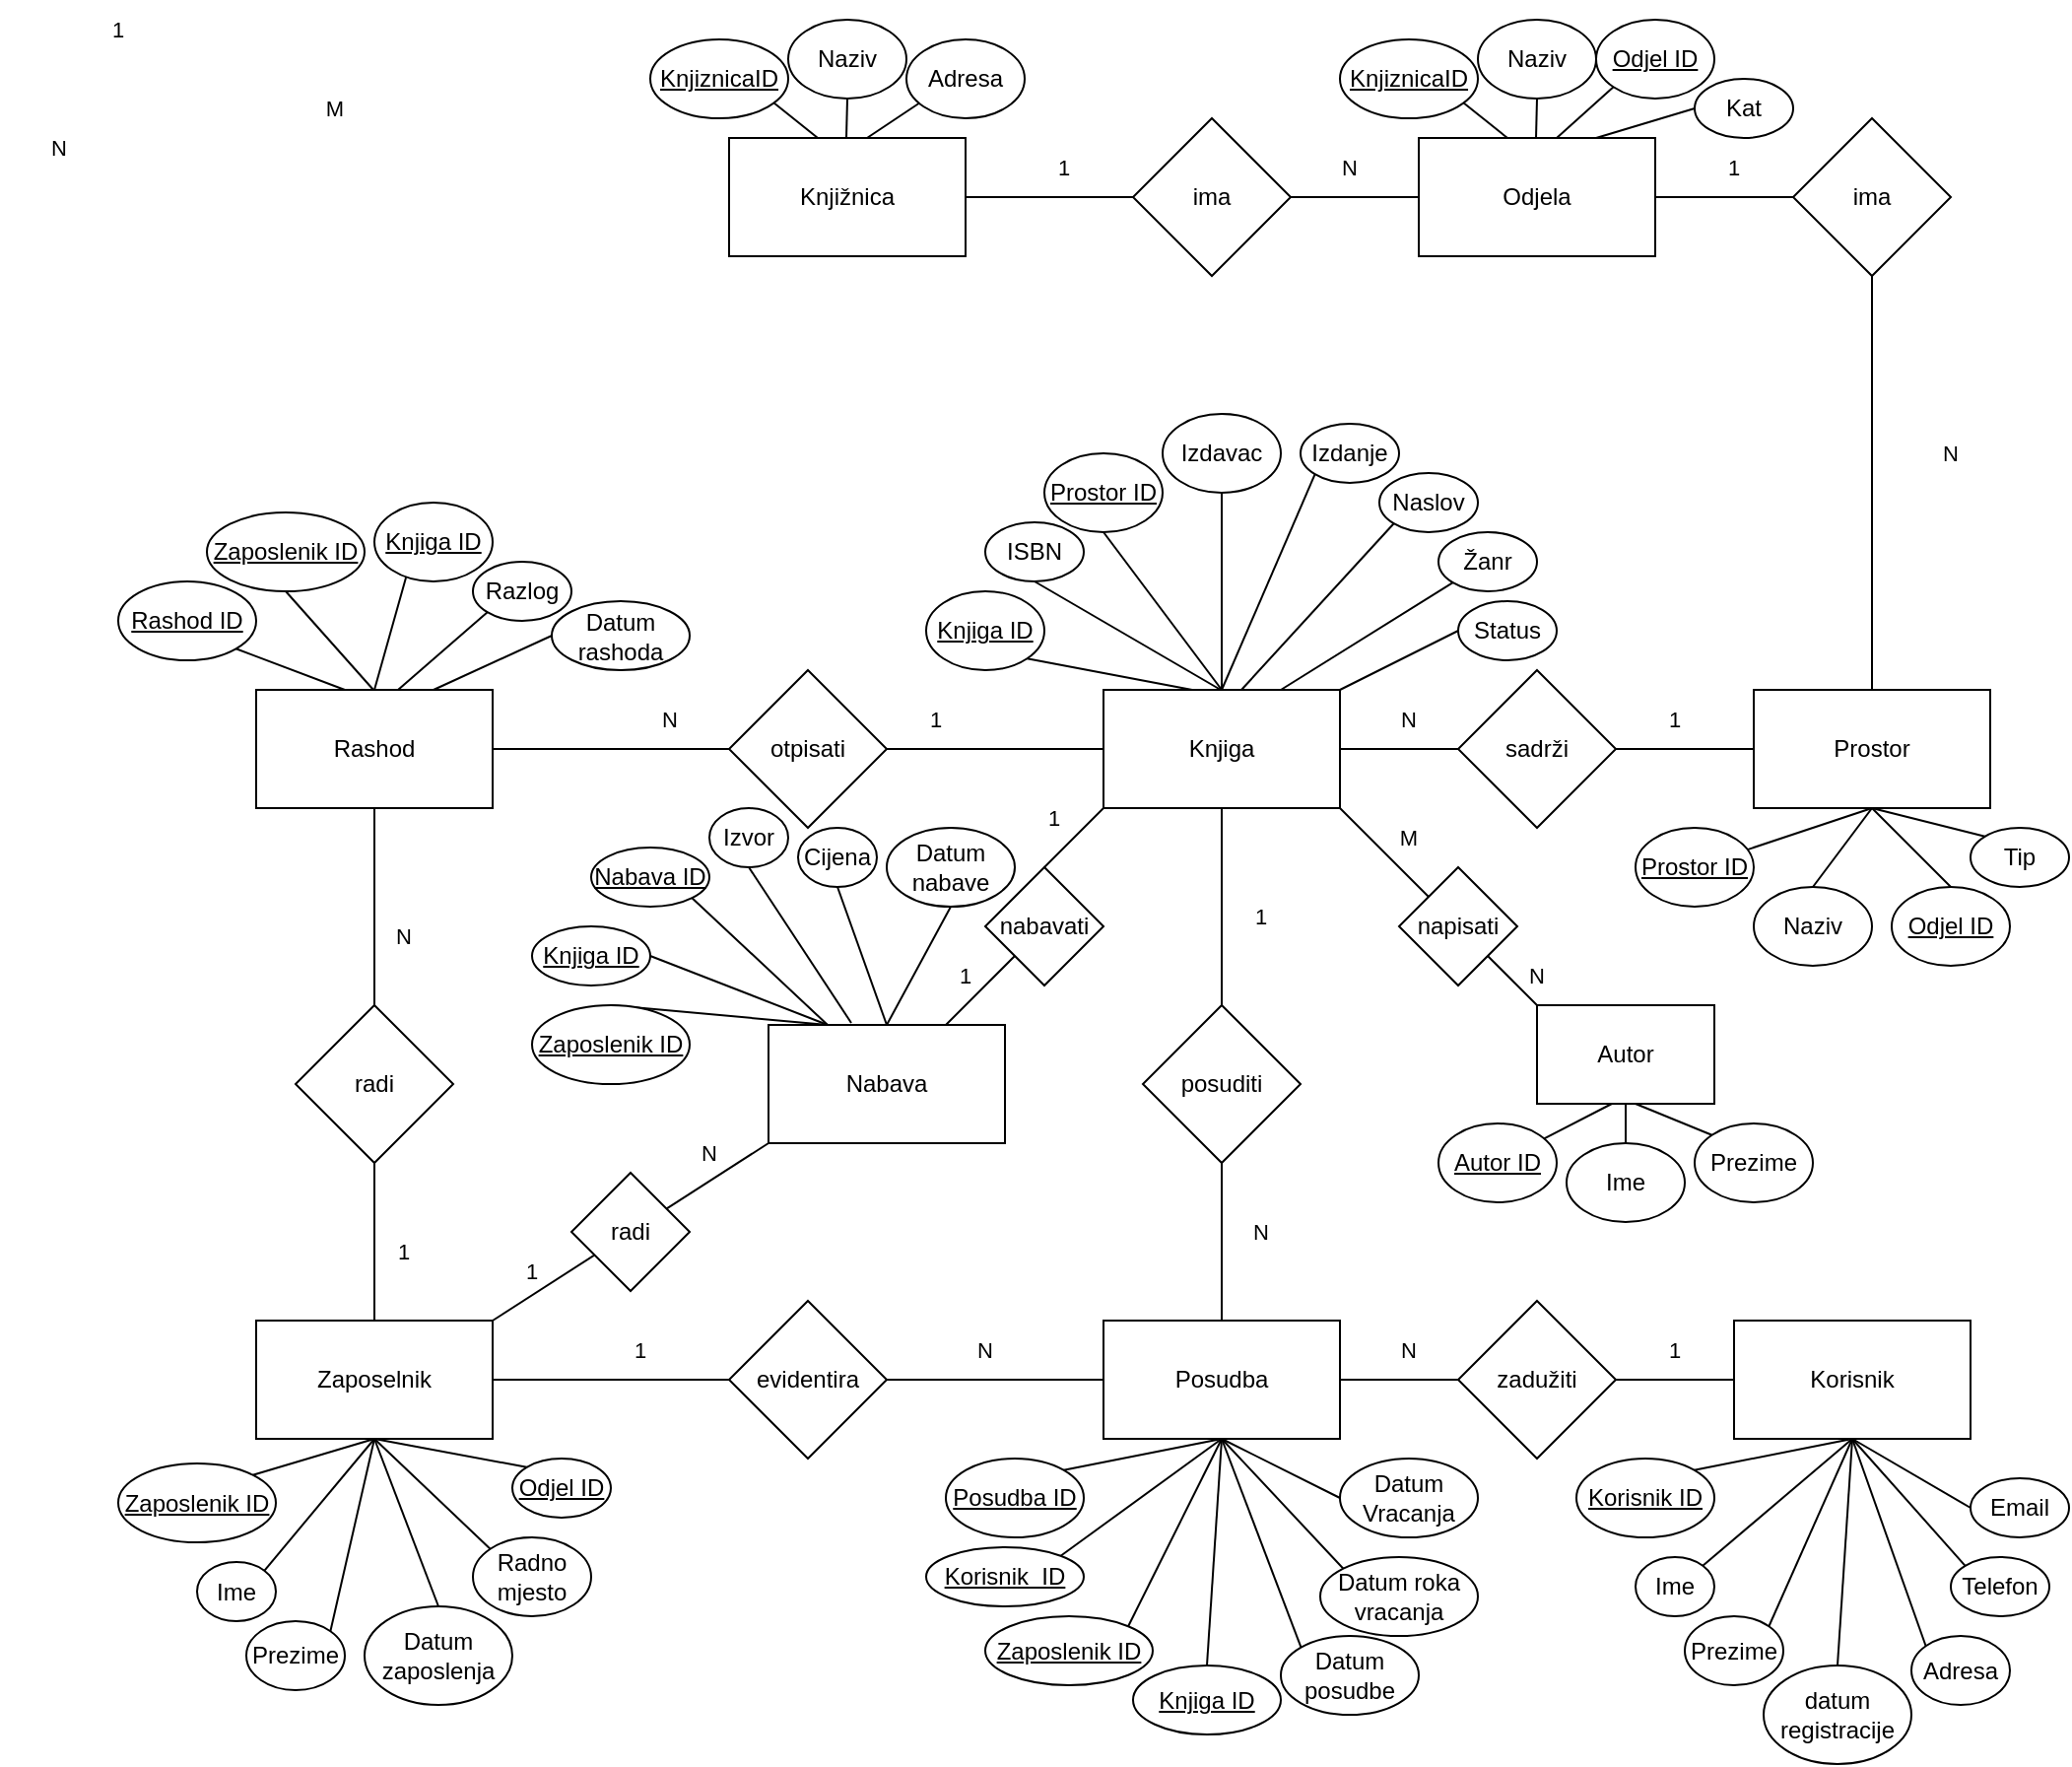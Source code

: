 <mxfile version="27.1.1">
  <diagram name="Page-1" id="M2LNEqtIfmqjcTcKB-mf">
    <mxGraphModel dx="2078" dy="881" grid="1" gridSize="10" guides="1" tooltips="1" connect="1" arrows="0" fold="1" page="0" pageScale="1" pageWidth="850" pageHeight="1100" background="none" math="0" shadow="0">
      <root>
        <mxCell id="0" />
        <mxCell id="1" parent="0" />
        <mxCell id="pajgnnAYTz7cmIwtwFmK-1" value="" style="rounded=0;whiteSpace=wrap;html=1;labelBackgroundColor=none;" parent="1" vertex="1">
          <mxGeometry x="70" y="100" width="120" height="60" as="geometry" />
        </mxCell>
        <mxCell id="pajgnnAYTz7cmIwtwFmK-2" value="Knjižnica" style="text;html=1;align=center;verticalAlign=middle;whiteSpace=wrap;rounded=0;labelBackgroundColor=none;" parent="1" vertex="1">
          <mxGeometry x="70" y="100" width="120" height="60" as="geometry" />
        </mxCell>
        <mxCell id="pajgnnAYTz7cmIwtwFmK-3" value="" style="rounded=0;whiteSpace=wrap;html=1;labelBackgroundColor=none;" parent="1" vertex="1">
          <mxGeometry x="420" y="100" width="120" height="60" as="geometry" />
        </mxCell>
        <mxCell id="pajgnnAYTz7cmIwtwFmK-4" value="" style="rhombus;whiteSpace=wrap;html=1;labelBackgroundColor=none;" parent="1" vertex="1">
          <mxGeometry x="275" y="90" width="80" height="80" as="geometry" />
        </mxCell>
        <mxCell id="pajgnnAYTz7cmIwtwFmK-5" value="" style="endArrow=none;html=1;rounded=0;exitX=1;exitY=0.5;exitDx=0;exitDy=0;entryX=0;entryY=0.5;entryDx=0;entryDy=0;labelBackgroundColor=none;fontColor=default;" parent="1" source="pajgnnAYTz7cmIwtwFmK-2" target="pajgnnAYTz7cmIwtwFmK-4" edge="1">
          <mxGeometry width="50" height="50" relative="1" as="geometry">
            <mxPoint x="420" y="410" as="sourcePoint" />
            <mxPoint x="470" y="360" as="targetPoint" />
          </mxGeometry>
        </mxCell>
        <mxCell id="pajgnnAYTz7cmIwtwFmK-6" value="" style="endArrow=none;html=1;rounded=0;entryX=0;entryY=0.5;entryDx=0;entryDy=0;exitX=1;exitY=0.5;exitDx=0;exitDy=0;labelBackgroundColor=none;fontColor=default;" parent="1" source="pajgnnAYTz7cmIwtwFmK-4" target="pajgnnAYTz7cmIwtwFmK-3" edge="1">
          <mxGeometry width="50" height="50" relative="1" as="geometry">
            <mxPoint x="420" y="410" as="sourcePoint" />
            <mxPoint x="470" y="360" as="targetPoint" />
          </mxGeometry>
        </mxCell>
        <mxCell id="pajgnnAYTz7cmIwtwFmK-7" value="ima" style="text;html=1;align=center;verticalAlign=middle;whiteSpace=wrap;rounded=0;labelBackgroundColor=none;" parent="1" vertex="1">
          <mxGeometry x="285" y="115" width="60" height="30" as="geometry" />
        </mxCell>
        <mxCell id="pajgnnAYTz7cmIwtwFmK-8" value="Odjela" style="text;html=1;align=center;verticalAlign=middle;whiteSpace=wrap;rounded=0;labelBackgroundColor=none;" parent="1" vertex="1">
          <mxGeometry x="420" y="100" width="120" height="60" as="geometry" />
        </mxCell>
        <mxCell id="pajgnnAYTz7cmIwtwFmK-9" value="" style="rhombus;whiteSpace=wrap;html=1;labelBackgroundColor=none;" parent="1" vertex="1">
          <mxGeometry x="610" y="90" width="80" height="80" as="geometry" />
        </mxCell>
        <mxCell id="pajgnnAYTz7cmIwtwFmK-10" value="ima" style="text;html=1;align=center;verticalAlign=middle;whiteSpace=wrap;rounded=0;labelBackgroundColor=none;" parent="1" vertex="1">
          <mxGeometry x="620" y="115" width="60" height="30" as="geometry" />
        </mxCell>
        <mxCell id="pajgnnAYTz7cmIwtwFmK-11" value="" style="endArrow=none;html=1;rounded=0;entryX=0;entryY=0.5;entryDx=0;entryDy=0;exitX=1;exitY=0.5;exitDx=0;exitDy=0;labelBackgroundColor=none;fontColor=default;" parent="1" source="pajgnnAYTz7cmIwtwFmK-8" target="pajgnnAYTz7cmIwtwFmK-9" edge="1">
          <mxGeometry width="50" height="50" relative="1" as="geometry">
            <mxPoint x="420" y="410" as="sourcePoint" />
            <mxPoint x="470" y="360" as="targetPoint" />
          </mxGeometry>
        </mxCell>
        <mxCell id="pajgnnAYTz7cmIwtwFmK-12" value="" style="rounded=0;whiteSpace=wrap;html=1;labelBackgroundColor=none;" parent="1" vertex="1">
          <mxGeometry x="590" y="380" width="120" height="60" as="geometry" />
        </mxCell>
        <mxCell id="pajgnnAYTz7cmIwtwFmK-13" value="" style="endArrow=none;html=1;rounded=0;entryX=0.5;entryY=0;entryDx=0;entryDy=0;exitX=0.5;exitY=1;exitDx=0;exitDy=0;labelBackgroundColor=none;fontColor=default;" parent="1" source="pajgnnAYTz7cmIwtwFmK-9" target="pajgnnAYTz7cmIwtwFmK-12" edge="1">
          <mxGeometry width="50" height="50" relative="1" as="geometry">
            <mxPoint x="420" y="410" as="sourcePoint" />
            <mxPoint x="470" y="360" as="targetPoint" />
          </mxGeometry>
        </mxCell>
        <mxCell id="1V7mhFQArWC13XNGaeRc-8" style="edgeStyle=none;rounded=0;orthogonalLoop=1;jettySize=auto;html=1;exitX=0.5;exitY=1;exitDx=0;exitDy=0;entryX=0.5;entryY=0;entryDx=0;entryDy=0;endArrow=none;startFill=0;labelBackgroundColor=none;fontColor=default;" edge="1" parent="1" source="pajgnnAYTz7cmIwtwFmK-14" target="1V7mhFQArWC13XNGaeRc-4">
          <mxGeometry relative="1" as="geometry" />
        </mxCell>
        <mxCell id="1V7mhFQArWC13XNGaeRc-10" style="rounded=0;orthogonalLoop=1;jettySize=auto;html=1;exitX=0.5;exitY=1;exitDx=0;exitDy=0;entryX=0;entryY=0;entryDx=0;entryDy=0;endArrow=none;startFill=0;" edge="1" parent="1" source="pajgnnAYTz7cmIwtwFmK-14" target="1V7mhFQArWC13XNGaeRc-5">
          <mxGeometry relative="1" as="geometry" />
        </mxCell>
        <mxCell id="pajgnnAYTz7cmIwtwFmK-14" value="Prostor" style="text;html=1;align=center;verticalAlign=middle;whiteSpace=wrap;rounded=0;labelBackgroundColor=none;" parent="1" vertex="1">
          <mxGeometry x="590" y="380" width="120" height="60" as="geometry" />
        </mxCell>
        <mxCell id="pajgnnAYTz7cmIwtwFmK-15" value="" style="rhombus;whiteSpace=wrap;html=1;labelBackgroundColor=none;" parent="1" vertex="1">
          <mxGeometry x="440" y="370" width="80" height="80" as="geometry" />
        </mxCell>
        <mxCell id="pajgnnAYTz7cmIwtwFmK-16" value="" style="endArrow=none;html=1;rounded=0;entryX=0;entryY=0.5;entryDx=0;entryDy=0;labelBackgroundColor=none;fontColor=default;" parent="1" target="pajgnnAYTz7cmIwtwFmK-15" edge="1">
          <mxGeometry width="50" height="50" relative="1" as="geometry">
            <mxPoint x="380" y="410" as="sourcePoint" />
            <mxPoint x="650" y="640" as="targetPoint" />
          </mxGeometry>
        </mxCell>
        <mxCell id="pajgnnAYTz7cmIwtwFmK-18" value="sadrži" style="text;html=1;align=center;verticalAlign=middle;whiteSpace=wrap;rounded=0;labelBackgroundColor=none;" parent="1" vertex="1">
          <mxGeometry x="450" y="395" width="60" height="30" as="geometry" />
        </mxCell>
        <mxCell id="pajgnnAYTz7cmIwtwFmK-19" value="" style="endArrow=none;html=1;rounded=0;entryX=0;entryY=0.5;entryDx=0;entryDy=0;exitX=1;exitY=0.5;exitDx=0;exitDy=0;labelBackgroundColor=none;fontColor=default;" parent="1" source="pajgnnAYTz7cmIwtwFmK-15" target="pajgnnAYTz7cmIwtwFmK-14" edge="1">
          <mxGeometry width="50" height="50" relative="1" as="geometry">
            <mxPoint x="420" y="500" as="sourcePoint" />
            <mxPoint x="470" y="450" as="targetPoint" />
          </mxGeometry>
        </mxCell>
        <mxCell id="pajgnnAYTz7cmIwtwFmK-20" value="" style="rounded=0;whiteSpace=wrap;html=1;labelBackgroundColor=none;" parent="1" vertex="1">
          <mxGeometry x="260" y="380" width="120" height="60" as="geometry" />
        </mxCell>
        <mxCell id="1V7mhFQArWC13XNGaeRc-31" style="edgeStyle=none;shape=connector;rounded=0;orthogonalLoop=1;jettySize=auto;html=1;exitX=1;exitY=1;exitDx=0;exitDy=0;entryX=0.25;entryY=0;entryDx=0;entryDy=0;strokeColor=default;align=center;verticalAlign=middle;fontFamily=Helvetica;fontSize=11;fontColor=default;labelBackgroundColor=default;startFill=0;endArrow=none;" edge="1" parent="1" source="pajgnnAYTz7cmIwtwFmK-21" target="1V7mhFQArWC13XNGaeRc-28">
          <mxGeometry relative="1" as="geometry" />
        </mxCell>
        <mxCell id="pajgnnAYTz7cmIwtwFmK-21" value="Knjiga" style="text;html=1;align=center;verticalAlign=middle;whiteSpace=wrap;rounded=0;labelBackgroundColor=none;" parent="1" vertex="1">
          <mxGeometry x="260" y="380" width="120" height="60" as="geometry" />
        </mxCell>
        <mxCell id="pajgnnAYTz7cmIwtwFmK-23" value="" style="rounded=0;whiteSpace=wrap;html=1;labelBackgroundColor=none;" parent="1" vertex="1">
          <mxGeometry x="260" y="700" width="120" height="60" as="geometry" />
        </mxCell>
        <mxCell id="pajgnnAYTz7cmIwtwFmK-24" value="Posudba" style="text;html=1;align=center;verticalAlign=middle;whiteSpace=wrap;rounded=0;labelBackgroundColor=none;" parent="1" vertex="1">
          <mxGeometry x="260" y="700" width="120" height="60" as="geometry" />
        </mxCell>
        <mxCell id="pajgnnAYTz7cmIwtwFmK-25" value="" style="rhombus;whiteSpace=wrap;html=1;labelBackgroundColor=none;" parent="1" vertex="1">
          <mxGeometry x="280" y="540" width="80" height="80" as="geometry" />
        </mxCell>
        <mxCell id="pajgnnAYTz7cmIwtwFmK-26" value="posuditi" style="text;html=1;align=center;verticalAlign=middle;whiteSpace=wrap;rounded=0;labelBackgroundColor=none;" parent="1" vertex="1">
          <mxGeometry x="290" y="565" width="60" height="30" as="geometry" />
        </mxCell>
        <mxCell id="pajgnnAYTz7cmIwtwFmK-27" value="" style="endArrow=none;html=1;rounded=0;entryX=0.5;entryY=1;entryDx=0;entryDy=0;exitX=0.5;exitY=0;exitDx=0;exitDy=0;labelBackgroundColor=none;fontColor=default;" parent="1" source="pajgnnAYTz7cmIwtwFmK-25" target="pajgnnAYTz7cmIwtwFmK-21" edge="1">
          <mxGeometry width="50" height="50" relative="1" as="geometry">
            <mxPoint x="420" y="530" as="sourcePoint" />
            <mxPoint x="470" y="480" as="targetPoint" />
          </mxGeometry>
        </mxCell>
        <mxCell id="pajgnnAYTz7cmIwtwFmK-28" value="" style="endArrow=none;html=1;rounded=0;entryX=0.5;entryY=1;entryDx=0;entryDy=0;exitX=0.5;exitY=0;exitDx=0;exitDy=0;labelBackgroundColor=none;fontColor=default;" parent="1" source="pajgnnAYTz7cmIwtwFmK-24" target="pajgnnAYTz7cmIwtwFmK-25" edge="1">
          <mxGeometry width="50" height="50" relative="1" as="geometry">
            <mxPoint x="500" y="700" as="sourcePoint" />
            <mxPoint x="550" y="650" as="targetPoint" />
          </mxGeometry>
        </mxCell>
        <mxCell id="pajgnnAYTz7cmIwtwFmK-29" value="" style="rhombus;whiteSpace=wrap;html=1;labelBackgroundColor=none;" parent="1" vertex="1">
          <mxGeometry x="440" y="690" width="80" height="80" as="geometry" />
        </mxCell>
        <mxCell id="pajgnnAYTz7cmIwtwFmK-30" value="" style="endArrow=none;html=1;rounded=0;entryX=0;entryY=0.5;entryDx=0;entryDy=0;labelBackgroundColor=none;fontColor=default;" parent="1" target="pajgnnAYTz7cmIwtwFmK-29" edge="1">
          <mxGeometry width="50" height="50" relative="1" as="geometry">
            <mxPoint x="380" y="730" as="sourcePoint" />
            <mxPoint x="650" y="960" as="targetPoint" />
          </mxGeometry>
        </mxCell>
        <mxCell id="pajgnnAYTz7cmIwtwFmK-31" value="zadužiti" style="text;html=1;align=center;verticalAlign=middle;whiteSpace=wrap;rounded=0;labelBackgroundColor=none;" parent="1" vertex="1">
          <mxGeometry x="450" y="715" width="60" height="30" as="geometry" />
        </mxCell>
        <mxCell id="pajgnnAYTz7cmIwtwFmK-32" value="" style="endArrow=none;html=1;rounded=0;entryX=0;entryY=0.5;entryDx=0;entryDy=0;labelBackgroundColor=none;fontColor=default;" parent="1" edge="1">
          <mxGeometry width="50" height="50" relative="1" as="geometry">
            <mxPoint x="520" y="730" as="sourcePoint" />
            <mxPoint x="580" y="730" as="targetPoint" />
          </mxGeometry>
        </mxCell>
        <mxCell id="pajgnnAYTz7cmIwtwFmK-33" value="" style="rounded=0;whiteSpace=wrap;html=1;labelBackgroundColor=none;" parent="1" vertex="1">
          <mxGeometry x="580" y="700" width="120" height="60" as="geometry" />
        </mxCell>
        <mxCell id="1V7mhFQArWC13XNGaeRc-53" style="edgeStyle=none;shape=connector;rounded=0;orthogonalLoop=1;jettySize=auto;html=1;exitX=0.5;exitY=1;exitDx=0;exitDy=0;entryX=1;entryY=0;entryDx=0;entryDy=0;strokeColor=default;align=center;verticalAlign=middle;fontFamily=Helvetica;fontSize=11;fontColor=default;labelBackgroundColor=default;startFill=0;endArrow=none;" edge="1" parent="1" source="pajgnnAYTz7cmIwtwFmK-34" target="1V7mhFQArWC13XNGaeRc-43">
          <mxGeometry relative="1" as="geometry" />
        </mxCell>
        <mxCell id="pajgnnAYTz7cmIwtwFmK-34" value="Korisnik" style="text;html=1;align=center;verticalAlign=middle;whiteSpace=wrap;rounded=0;labelBackgroundColor=none;" parent="1" vertex="1">
          <mxGeometry x="580" y="700" width="120" height="60" as="geometry" />
        </mxCell>
        <mxCell id="pajgnnAYTz7cmIwtwFmK-36" value="" style="rounded=0;whiteSpace=wrap;html=1;labelBackgroundColor=none;" parent="1" vertex="1">
          <mxGeometry x="-170" y="700" width="120" height="60" as="geometry" />
        </mxCell>
        <mxCell id="1V7mhFQArWC13XNGaeRc-90" style="edgeStyle=none;shape=connector;rounded=0;orthogonalLoop=1;jettySize=auto;html=1;exitX=1;exitY=0;exitDx=0;exitDy=0;entryX=0;entryY=1;entryDx=0;entryDy=0;strokeColor=default;align=center;verticalAlign=middle;fontFamily=Helvetica;fontSize=11;fontColor=default;labelBackgroundColor=default;startFill=0;endArrow=none;" edge="1" parent="1" source="pajgnnAYTz7cmIwtwFmK-37" target="pajgnnAYTz7cmIwtwFmK-43">
          <mxGeometry relative="1" as="geometry" />
        </mxCell>
        <mxCell id="pajgnnAYTz7cmIwtwFmK-37" value="Zaposelnik" style="text;html=1;align=center;verticalAlign=middle;whiteSpace=wrap;rounded=0;labelBackgroundColor=none;" parent="1" vertex="1">
          <mxGeometry x="-170" y="700" width="120" height="60" as="geometry" />
        </mxCell>
        <mxCell id="pajgnnAYTz7cmIwtwFmK-38" value="evidentira" style="rhombus;whiteSpace=wrap;html=1;labelBackgroundColor=none;" parent="1" vertex="1">
          <mxGeometry x="70" y="690" width="80" height="80" as="geometry" />
        </mxCell>
        <mxCell id="pajgnnAYTz7cmIwtwFmK-39" value="" style="endArrow=none;html=1;rounded=0;entryX=0;entryY=0.5;entryDx=0;entryDy=0;labelBackgroundColor=none;fontColor=default;" parent="1" target="pajgnnAYTz7cmIwtwFmK-38" edge="1">
          <mxGeometry width="50" height="50" relative="1" as="geometry">
            <mxPoint x="-50" y="730" as="sourcePoint" />
            <mxPoint x="10" y="730" as="targetPoint" />
          </mxGeometry>
        </mxCell>
        <mxCell id="pajgnnAYTz7cmIwtwFmK-41" value="" style="endArrow=none;html=1;rounded=0;entryX=0;entryY=0.5;entryDx=0;entryDy=0;exitX=1;exitY=0.5;exitDx=0;exitDy=0;labelBackgroundColor=none;fontColor=default;" parent="1" source="pajgnnAYTz7cmIwtwFmK-38" edge="1">
          <mxGeometry width="50" height="50" relative="1" as="geometry">
            <mxPoint x="90" y="820" as="sourcePoint" />
            <mxPoint x="260" y="730" as="targetPoint" />
          </mxGeometry>
        </mxCell>
        <mxCell id="pajgnnAYTz7cmIwtwFmK-42" value="" style="rounded=0;whiteSpace=wrap;html=1;labelBackgroundColor=none;" parent="1" vertex="1">
          <mxGeometry x="90" y="550" width="120" height="60" as="geometry" />
        </mxCell>
        <mxCell id="1V7mhFQArWC13XNGaeRc-133" style="edgeStyle=none;shape=connector;rounded=0;orthogonalLoop=1;jettySize=auto;html=1;exitX=0.75;exitY=0;exitDx=0;exitDy=0;entryX=0.25;entryY=1;entryDx=0;entryDy=0;strokeColor=default;align=center;verticalAlign=middle;fontFamily=Helvetica;fontSize=11;fontColor=default;labelBackgroundColor=default;startFill=0;endArrow=none;" edge="1" parent="1" source="pajgnnAYTz7cmIwtwFmK-43" target="pajgnnAYTz7cmIwtwFmK-61">
          <mxGeometry relative="1" as="geometry" />
        </mxCell>
        <mxCell id="pajgnnAYTz7cmIwtwFmK-43" value="Nabava" style="text;html=1;align=center;verticalAlign=middle;whiteSpace=wrap;rounded=0;labelBackgroundColor=none;" parent="1" vertex="1">
          <mxGeometry x="90" y="550" width="120" height="60" as="geometry" />
        </mxCell>
        <mxCell id="pajgnnAYTz7cmIwtwFmK-44" value="" style="rounded=0;whiteSpace=wrap;html=1;labelBackgroundColor=none;" parent="1" vertex="1">
          <mxGeometry x="-170" y="380" width="120" height="60" as="geometry" />
        </mxCell>
        <mxCell id="pajgnnAYTz7cmIwtwFmK-45" value="Rashod" style="text;html=1;align=center;verticalAlign=middle;whiteSpace=wrap;rounded=0;labelBackgroundColor=none;" parent="1" vertex="1">
          <mxGeometry x="-170" y="380" width="120" height="60" as="geometry" />
        </mxCell>
        <mxCell id="pajgnnAYTz7cmIwtwFmK-46" value="" style="endArrow=none;html=1;rounded=0;exitX=0.5;exitY=0;exitDx=0;exitDy=0;entryX=0.5;entryY=1;entryDx=0;entryDy=0;labelBackgroundColor=none;fontColor=default;" parent="1" source="pajgnnAYTz7cmIwtwFmK-37" target="pajgnnAYTz7cmIwtwFmK-45" edge="1">
          <mxGeometry width="50" height="50" relative="1" as="geometry">
            <mxPoint x="-120" y="540" as="sourcePoint" />
            <mxPoint x="-70" y="490" as="targetPoint" />
          </mxGeometry>
        </mxCell>
        <mxCell id="pajgnnAYTz7cmIwtwFmK-47" value="" style="endArrow=none;html=1;rounded=0;exitX=1;exitY=0.5;exitDx=0;exitDy=0;entryX=0;entryY=0.5;entryDx=0;entryDy=0;labelBackgroundColor=none;fontColor=default;" parent="1" source="pajgnnAYTz7cmIwtwFmK-45" target="pajgnnAYTz7cmIwtwFmK-21" edge="1">
          <mxGeometry width="50" height="50" relative="1" as="geometry">
            <mxPoint x="140" y="420" as="sourcePoint" />
            <mxPoint x="190" y="370" as="targetPoint" />
          </mxGeometry>
        </mxCell>
        <mxCell id="pajgnnAYTz7cmIwtwFmK-50" value="" style="rhombus;whiteSpace=wrap;html=1;labelBackgroundColor=none;" parent="1" vertex="1">
          <mxGeometry x="-150" y="540" width="80" height="80" as="geometry" />
        </mxCell>
        <mxCell id="pajgnnAYTz7cmIwtwFmK-51" value="" style="rhombus;whiteSpace=wrap;html=1;labelBackgroundColor=none;" parent="1" vertex="1">
          <mxGeometry x="70" y="370" width="80" height="80" as="geometry" />
        </mxCell>
        <mxCell id="pajgnnAYTz7cmIwtwFmK-52" value="" style="rhombus;whiteSpace=wrap;html=1;labelBackgroundColor=none;" parent="1" vertex="1">
          <mxGeometry x="200" y="470" width="60" height="60" as="geometry" />
        </mxCell>
        <mxCell id="pajgnnAYTz7cmIwtwFmK-53" value="radi" style="text;html=1;align=center;verticalAlign=middle;whiteSpace=wrap;rounded=0;labelBackgroundColor=none;" parent="1" vertex="1">
          <mxGeometry x="-140" y="565" width="60" height="30" as="geometry" />
        </mxCell>
        <mxCell id="pajgnnAYTz7cmIwtwFmK-54" value="otpisati" style="text;html=1;align=center;verticalAlign=middle;whiteSpace=wrap;rounded=0;labelBackgroundColor=none;" parent="1" vertex="1">
          <mxGeometry x="80" y="395" width="60" height="30" as="geometry" />
        </mxCell>
        <mxCell id="pajgnnAYTz7cmIwtwFmK-55" value="" style="rhombus;whiteSpace=wrap;html=1;labelBackgroundColor=none;" parent="1" vertex="1">
          <mxGeometry x="-10" y="625" width="60" height="60" as="geometry" />
        </mxCell>
        <mxCell id="pajgnnAYTz7cmIwtwFmK-58" value="" style="endArrow=none;html=1;rounded=0;exitX=0.5;exitY=0;exitDx=0;exitDy=0;labelBackgroundColor=none;fontColor=default;" parent="1" source="pajgnnAYTz7cmIwtwFmK-52" edge="1">
          <mxGeometry width="50" height="50" relative="1" as="geometry">
            <mxPoint x="210" y="490" as="sourcePoint" />
            <mxPoint x="260" y="440" as="targetPoint" />
          </mxGeometry>
        </mxCell>
        <mxCell id="pajgnnAYTz7cmIwtwFmK-60" value="radi" style="text;html=1;align=center;verticalAlign=middle;whiteSpace=wrap;rounded=0;labelBackgroundColor=none;" parent="1" vertex="1">
          <mxGeometry x="-10" y="640" width="60" height="30" as="geometry" />
        </mxCell>
        <mxCell id="pajgnnAYTz7cmIwtwFmK-61" value="nabavati" style="text;html=1;align=center;verticalAlign=middle;whiteSpace=wrap;rounded=0;labelBackgroundColor=none;" parent="1" vertex="1">
          <mxGeometry x="200" y="485" width="60" height="30" as="geometry" />
        </mxCell>
        <mxCell id="pajgnnAYTz7cmIwtwFmK-62" value="" style="endArrow=none;html=1;rounded=0;labelBackgroundColor=none;fontColor=default;" parent="1" edge="1">
          <mxGeometry width="50" height="50" relative="1" as="geometry">
            <mxPoint x="140" y="100" as="sourcePoint" />
            <mxPoint x="170" y="80" as="targetPoint" />
          </mxGeometry>
        </mxCell>
        <mxCell id="pajgnnAYTz7cmIwtwFmK-63" value="Adresa" style="ellipse;whiteSpace=wrap;html=1;labelBackgroundColor=none;" parent="1" vertex="1">
          <mxGeometry x="160" y="50" width="60" height="40" as="geometry" />
        </mxCell>
        <mxCell id="pajgnnAYTz7cmIwtwFmK-64" value="" style="endArrow=none;html=1;rounded=0;labelBackgroundColor=none;fontColor=default;" parent="1" edge="1">
          <mxGeometry width="50" height="50" relative="1" as="geometry">
            <mxPoint x="129.5" y="100" as="sourcePoint" />
            <mxPoint x="130" y="80" as="targetPoint" />
          </mxGeometry>
        </mxCell>
        <mxCell id="pajgnnAYTz7cmIwtwFmK-65" value="Naziv" style="ellipse;whiteSpace=wrap;html=1;labelBackgroundColor=none;" parent="1" vertex="1">
          <mxGeometry x="100" y="40" width="60" height="40" as="geometry" />
        </mxCell>
        <mxCell id="pajgnnAYTz7cmIwtwFmK-66" value="" style="endArrow=none;html=1;rounded=0;entryX=0.375;entryY=0;entryDx=0;entryDy=0;entryPerimeter=0;labelBackgroundColor=none;fontColor=default;" parent="1" target="pajgnnAYTz7cmIwtwFmK-2" edge="1">
          <mxGeometry width="50" height="50" relative="1" as="geometry">
            <mxPoint x="90" y="80" as="sourcePoint" />
            <mxPoint x="60" y="20" as="targetPoint" />
          </mxGeometry>
        </mxCell>
        <mxCell id="pajgnnAYTz7cmIwtwFmK-67" value="&lt;u&gt;KnjiznicaID&lt;/u&gt;" style="ellipse;whiteSpace=wrap;html=1;labelBackgroundColor=none;" parent="1" vertex="1">
          <mxGeometry x="30" y="50" width="70" height="40" as="geometry" />
        </mxCell>
        <mxCell id="pajgnnAYTz7cmIwtwFmK-69" value="" style="endArrow=none;html=1;rounded=0;entryX=0;entryY=1;entryDx=0;entryDy=0;labelBackgroundColor=none;fontColor=default;" parent="1" target="pajgnnAYTz7cmIwtwFmK-70" edge="1">
          <mxGeometry width="50" height="50" relative="1" as="geometry">
            <mxPoint x="490" y="100" as="sourcePoint" />
            <mxPoint x="520" y="80" as="targetPoint" />
          </mxGeometry>
        </mxCell>
        <mxCell id="pajgnnAYTz7cmIwtwFmK-70" value="&lt;u&gt;Odjel ID&lt;/u&gt;" style="ellipse;whiteSpace=wrap;html=1;labelBackgroundColor=none;" parent="1" vertex="1">
          <mxGeometry x="510" y="40" width="60" height="40" as="geometry" />
        </mxCell>
        <mxCell id="pajgnnAYTz7cmIwtwFmK-71" value="" style="endArrow=none;html=1;rounded=0;labelBackgroundColor=none;fontColor=default;" parent="1" edge="1">
          <mxGeometry width="50" height="50" relative="1" as="geometry">
            <mxPoint x="479.5" y="100" as="sourcePoint" />
            <mxPoint x="480" y="80" as="targetPoint" />
          </mxGeometry>
        </mxCell>
        <mxCell id="pajgnnAYTz7cmIwtwFmK-72" value="Naziv" style="ellipse;whiteSpace=wrap;html=1;labelBackgroundColor=none;" parent="1" vertex="1">
          <mxGeometry x="450" y="40" width="60" height="40" as="geometry" />
        </mxCell>
        <mxCell id="pajgnnAYTz7cmIwtwFmK-73" value="" style="endArrow=none;html=1;rounded=0;entryX=0.375;entryY=0;entryDx=0;entryDy=0;entryPerimeter=0;labelBackgroundColor=none;fontColor=default;" parent="1" edge="1">
          <mxGeometry width="50" height="50" relative="1" as="geometry">
            <mxPoint x="440" y="80" as="sourcePoint" />
            <mxPoint x="465" y="100" as="targetPoint" />
          </mxGeometry>
        </mxCell>
        <mxCell id="pajgnnAYTz7cmIwtwFmK-74" value="&lt;u&gt;KnjiznicaID&lt;/u&gt;" style="ellipse;whiteSpace=wrap;html=1;labelBackgroundColor=none;" parent="1" vertex="1">
          <mxGeometry x="380" y="50" width="70" height="40" as="geometry" />
        </mxCell>
        <mxCell id="pajgnnAYTz7cmIwtwFmK-75" value="Kat" style="ellipse;whiteSpace=wrap;html=1;labelBackgroundColor=none;" parent="1" vertex="1">
          <mxGeometry x="560" y="70" width="50" height="30" as="geometry" />
        </mxCell>
        <mxCell id="pajgnnAYTz7cmIwtwFmK-77" value="" style="endArrow=none;html=1;rounded=0;entryX=0;entryY=0.5;entryDx=0;entryDy=0;exitX=0.75;exitY=0;exitDx=0;exitDy=0;labelBackgroundColor=none;fontColor=default;" parent="1" source="pajgnnAYTz7cmIwtwFmK-8" target="pajgnnAYTz7cmIwtwFmK-75" edge="1">
          <mxGeometry width="50" height="50" relative="1" as="geometry">
            <mxPoint x="310" y="410" as="sourcePoint" />
            <mxPoint x="360" y="360" as="targetPoint" />
          </mxGeometry>
        </mxCell>
        <mxCell id="1V7mhFQArWC13XNGaeRc-3" value="" style="endArrow=none;html=1;rounded=0;exitX=0.5;exitY=1;exitDx=0;exitDy=0;labelBackgroundColor=none;fontColor=default;" edge="1" parent="1" source="pajgnnAYTz7cmIwtwFmK-14" target="1V7mhFQArWC13XNGaeRc-2">
          <mxGeometry width="50" height="50" relative="1" as="geometry">
            <mxPoint x="570" y="470" as="sourcePoint" />
            <mxPoint x="590" y="440" as="targetPoint" />
          </mxGeometry>
        </mxCell>
        <mxCell id="1V7mhFQArWC13XNGaeRc-2" value="&lt;u&gt;Prostor ID&lt;/u&gt;" style="ellipse;whiteSpace=wrap;html=1;labelBackgroundColor=none;" vertex="1" parent="1">
          <mxGeometry x="530" y="450" width="60" height="40" as="geometry" />
        </mxCell>
        <mxCell id="1V7mhFQArWC13XNGaeRc-4" value="Naziv" style="ellipse;whiteSpace=wrap;html=1;labelBackgroundColor=none;" vertex="1" parent="1">
          <mxGeometry x="590" y="480" width="60" height="40" as="geometry" />
        </mxCell>
        <mxCell id="1V7mhFQArWC13XNGaeRc-5" value="Tip" style="ellipse;whiteSpace=wrap;html=1;labelBackgroundColor=none;" vertex="1" parent="1">
          <mxGeometry x="700" y="450" width="50" height="30" as="geometry" />
        </mxCell>
        <mxCell id="1V7mhFQArWC13XNGaeRc-6" value="&lt;u&gt;Odjel ID&lt;/u&gt;" style="ellipse;whiteSpace=wrap;html=1;labelBackgroundColor=none;" vertex="1" parent="1">
          <mxGeometry x="660" y="480" width="60" height="40" as="geometry" />
        </mxCell>
        <mxCell id="1V7mhFQArWC13XNGaeRc-9" style="edgeStyle=none;rounded=0;orthogonalLoop=1;jettySize=auto;html=1;exitX=0.5;exitY=1;exitDx=0;exitDy=0;entryX=0.5;entryY=0;entryDx=0;entryDy=0;endArrow=none;startFill=0;labelBackgroundColor=none;fontColor=default;" edge="1" parent="1" source="pajgnnAYTz7cmIwtwFmK-14" target="1V7mhFQArWC13XNGaeRc-6">
          <mxGeometry relative="1" as="geometry" />
        </mxCell>
        <mxCell id="1V7mhFQArWC13XNGaeRc-11" value="" style="endArrow=none;html=1;rounded=0;entryX=0.5;entryY=1;entryDx=0;entryDy=0;labelBackgroundColor=none;fontColor=default;exitX=0.5;exitY=0;exitDx=0;exitDy=0;" edge="1" parent="1" target="1V7mhFQArWC13XNGaeRc-12" source="pajgnnAYTz7cmIwtwFmK-21">
          <mxGeometry width="50" height="50" relative="1" as="geometry">
            <mxPoint x="330" y="380" as="sourcePoint" />
            <mxPoint x="360" y="360" as="targetPoint" />
          </mxGeometry>
        </mxCell>
        <mxCell id="1V7mhFQArWC13XNGaeRc-12" value="&lt;u&gt;Prostor ID&lt;/u&gt;" style="ellipse;whiteSpace=wrap;html=1;labelBackgroundColor=none;" vertex="1" parent="1">
          <mxGeometry x="230" y="260" width="60" height="40" as="geometry" />
        </mxCell>
        <mxCell id="1V7mhFQArWC13XNGaeRc-13" value="" style="endArrow=none;html=1;rounded=0;labelBackgroundColor=none;fontColor=default;entryX=0.5;entryY=1;entryDx=0;entryDy=0;" edge="1" parent="1" target="1V7mhFQArWC13XNGaeRc-14">
          <mxGeometry width="50" height="50" relative="1" as="geometry">
            <mxPoint x="319.5" y="380" as="sourcePoint" />
            <mxPoint x="320" y="360" as="targetPoint" />
          </mxGeometry>
        </mxCell>
        <mxCell id="1V7mhFQArWC13XNGaeRc-14" value="ISBN" style="ellipse;whiteSpace=wrap;html=1;labelBackgroundColor=none;" vertex="1" parent="1">
          <mxGeometry x="200" y="295" width="50" height="30" as="geometry" />
        </mxCell>
        <mxCell id="1V7mhFQArWC13XNGaeRc-15" value="" style="endArrow=none;html=1;rounded=0;entryX=0.375;entryY=0;entryDx=0;entryDy=0;entryPerimeter=0;labelBackgroundColor=none;fontColor=default;exitX=1;exitY=1;exitDx=0;exitDy=0;" edge="1" parent="1" source="1V7mhFQArWC13XNGaeRc-16">
          <mxGeometry width="50" height="50" relative="1" as="geometry">
            <mxPoint x="280" y="360" as="sourcePoint" />
            <mxPoint x="305" y="380" as="targetPoint" />
          </mxGeometry>
        </mxCell>
        <mxCell id="1V7mhFQArWC13XNGaeRc-16" value="&lt;u&gt;Knjiga ID&lt;/u&gt;" style="ellipse;whiteSpace=wrap;html=1;labelBackgroundColor=none;" vertex="1" parent="1">
          <mxGeometry x="170" y="330" width="60" height="40" as="geometry" />
        </mxCell>
        <mxCell id="1V7mhFQArWC13XNGaeRc-17" value="Naslov" style="ellipse;whiteSpace=wrap;html=1;labelBackgroundColor=none;" vertex="1" parent="1">
          <mxGeometry x="400" y="270" width="50" height="30" as="geometry" />
        </mxCell>
        <mxCell id="1V7mhFQArWC13XNGaeRc-18" value="" style="endArrow=none;html=1;rounded=0;entryX=0;entryY=1;entryDx=0;entryDy=0;labelBackgroundColor=none;fontColor=default;" edge="1" parent="1" target="1V7mhFQArWC13XNGaeRc-17">
          <mxGeometry width="50" height="50" relative="1" as="geometry">
            <mxPoint x="330" y="380" as="sourcePoint" />
            <mxPoint x="200" y="640" as="targetPoint" />
          </mxGeometry>
        </mxCell>
        <mxCell id="1V7mhFQArWC13XNGaeRc-20" style="rounded=0;orthogonalLoop=1;jettySize=auto;html=1;exitX=0.5;exitY=1;exitDx=0;exitDy=0;endArrow=none;startFill=0;" edge="1" parent="1" source="1V7mhFQArWC13XNGaeRc-19">
          <mxGeometry relative="1" as="geometry">
            <mxPoint x="320" y="380" as="targetPoint" />
          </mxGeometry>
        </mxCell>
        <mxCell id="1V7mhFQArWC13XNGaeRc-19" value="Izdavac" style="ellipse;whiteSpace=wrap;html=1;" vertex="1" parent="1">
          <mxGeometry x="290" y="240" width="60" height="40" as="geometry" />
        </mxCell>
        <mxCell id="1V7mhFQArWC13XNGaeRc-22" style="edgeStyle=none;rounded=0;orthogonalLoop=1;jettySize=auto;html=1;exitX=0;exitY=1;exitDx=0;exitDy=0;entryX=0.5;entryY=0;entryDx=0;entryDy=0;endArrow=none;startFill=0;" edge="1" parent="1" source="1V7mhFQArWC13XNGaeRc-21" target="pajgnnAYTz7cmIwtwFmK-21">
          <mxGeometry relative="1" as="geometry" />
        </mxCell>
        <mxCell id="1V7mhFQArWC13XNGaeRc-21" value="Izdanje" style="ellipse;whiteSpace=wrap;html=1;" vertex="1" parent="1">
          <mxGeometry x="360" y="245" width="50" height="30" as="geometry" />
        </mxCell>
        <mxCell id="1V7mhFQArWC13XNGaeRc-24" style="edgeStyle=none;shape=connector;rounded=0;orthogonalLoop=1;jettySize=auto;html=1;exitX=0;exitY=1;exitDx=0;exitDy=0;entryX=0.75;entryY=0;entryDx=0;entryDy=0;strokeColor=default;align=center;verticalAlign=middle;fontFamily=Helvetica;fontSize=11;fontColor=default;labelBackgroundColor=default;startFill=0;endArrow=none;" edge="1" parent="1" source="1V7mhFQArWC13XNGaeRc-23" target="pajgnnAYTz7cmIwtwFmK-21">
          <mxGeometry relative="1" as="geometry" />
        </mxCell>
        <mxCell id="1V7mhFQArWC13XNGaeRc-23" value="Žanr" style="ellipse;whiteSpace=wrap;html=1;labelBackgroundColor=none;" vertex="1" parent="1">
          <mxGeometry x="430" y="300" width="50" height="30" as="geometry" />
        </mxCell>
        <mxCell id="1V7mhFQArWC13XNGaeRc-26" style="edgeStyle=none;shape=connector;rounded=0;orthogonalLoop=1;jettySize=auto;html=1;exitX=0;exitY=0.5;exitDx=0;exitDy=0;entryX=1;entryY=0;entryDx=0;entryDy=0;strokeColor=default;align=center;verticalAlign=middle;fontFamily=Helvetica;fontSize=11;fontColor=default;labelBackgroundColor=default;startFill=0;endArrow=none;" edge="1" parent="1" source="1V7mhFQArWC13XNGaeRc-25" target="pajgnnAYTz7cmIwtwFmK-21">
          <mxGeometry relative="1" as="geometry" />
        </mxCell>
        <mxCell id="1V7mhFQArWC13XNGaeRc-25" value="Status" style="ellipse;whiteSpace=wrap;html=1;labelBackgroundColor=none;" vertex="1" parent="1">
          <mxGeometry x="440" y="335" width="50" height="30" as="geometry" />
        </mxCell>
        <mxCell id="1V7mhFQArWC13XNGaeRc-27" value="" style="rhombus;whiteSpace=wrap;html=1;labelBackgroundColor=none;" vertex="1" parent="1">
          <mxGeometry x="410" y="470" width="60" height="60" as="geometry" />
        </mxCell>
        <mxCell id="1V7mhFQArWC13XNGaeRc-34" style="edgeStyle=none;shape=connector;rounded=0;orthogonalLoop=1;jettySize=auto;html=1;exitX=0.75;exitY=1;exitDx=0;exitDy=0;entryX=0;entryY=0;entryDx=0;entryDy=0;strokeColor=default;align=center;verticalAlign=middle;fontFamily=Helvetica;fontSize=11;fontColor=default;labelBackgroundColor=default;startFill=0;endArrow=none;" edge="1" parent="1" source="1V7mhFQArWC13XNGaeRc-28" target="1V7mhFQArWC13XNGaeRc-33">
          <mxGeometry relative="1" as="geometry" />
        </mxCell>
        <mxCell id="1V7mhFQArWC13XNGaeRc-28" value="napisati" style="text;html=1;align=center;verticalAlign=middle;whiteSpace=wrap;rounded=0;labelBackgroundColor=none;" vertex="1" parent="1">
          <mxGeometry x="410" y="485" width="60" height="30" as="geometry" />
        </mxCell>
        <mxCell id="1V7mhFQArWC13XNGaeRc-32" value="" style="rounded=0;whiteSpace=wrap;html=1;labelBackgroundColor=none;" vertex="1" parent="1">
          <mxGeometry x="480" y="540" width="90" height="50" as="geometry" />
        </mxCell>
        <mxCell id="1V7mhFQArWC13XNGaeRc-33" value="Autor" style="text;html=1;align=center;verticalAlign=middle;whiteSpace=wrap;rounded=0;labelBackgroundColor=none;" vertex="1" parent="1">
          <mxGeometry x="480" y="540" width="90" height="50" as="geometry" />
        </mxCell>
        <mxCell id="1V7mhFQArWC13XNGaeRc-35" style="edgeStyle=none;rounded=0;orthogonalLoop=1;jettySize=auto;html=1;exitX=0.5;exitY=1;exitDx=0;exitDy=0;entryX=0.5;entryY=0;entryDx=0;entryDy=0;endArrow=none;startFill=0;labelBackgroundColor=none;fontColor=default;" edge="1" parent="1" target="1V7mhFQArWC13XNGaeRc-39" source="1V7mhFQArWC13XNGaeRc-33">
          <mxGeometry relative="1" as="geometry">
            <mxPoint x="530" y="590" as="sourcePoint" />
          </mxGeometry>
        </mxCell>
        <mxCell id="1V7mhFQArWC13XNGaeRc-37" value="" style="endArrow=none;html=1;rounded=0;exitX=0.422;exitY=1;exitDx=0;exitDy=0;labelBackgroundColor=none;fontColor=default;exitPerimeter=0;" edge="1" parent="1" target="1V7mhFQArWC13XNGaeRc-38" source="1V7mhFQArWC13XNGaeRc-33">
          <mxGeometry width="50" height="50" relative="1" as="geometry">
            <mxPoint x="530" y="590" as="sourcePoint" />
            <mxPoint x="470" y="590" as="targetPoint" />
          </mxGeometry>
        </mxCell>
        <mxCell id="1V7mhFQArWC13XNGaeRc-38" value="&lt;u&gt;Autor ID&lt;/u&gt;" style="ellipse;whiteSpace=wrap;html=1;labelBackgroundColor=none;" vertex="1" parent="1">
          <mxGeometry x="430" y="600" width="60" height="40" as="geometry" />
        </mxCell>
        <mxCell id="1V7mhFQArWC13XNGaeRc-39" value="Ime" style="ellipse;whiteSpace=wrap;html=1;labelBackgroundColor=none;" vertex="1" parent="1">
          <mxGeometry x="495" y="610" width="60" height="40" as="geometry" />
        </mxCell>
        <mxCell id="1V7mhFQArWC13XNGaeRc-41" value="Prezime" style="ellipse;whiteSpace=wrap;html=1;labelBackgroundColor=none;" vertex="1" parent="1">
          <mxGeometry x="560" y="600" width="60" height="40" as="geometry" />
        </mxCell>
        <mxCell id="1V7mhFQArWC13XNGaeRc-42" style="edgeStyle=none;rounded=0;orthogonalLoop=1;jettySize=auto;html=1;exitX=0.5;exitY=1;exitDx=0;exitDy=0;entryX=0;entryY=0;entryDx=0;entryDy=0;endArrow=none;startFill=0;labelBackgroundColor=none;fontColor=default;" edge="1" parent="1" target="1V7mhFQArWC13XNGaeRc-41">
          <mxGeometry relative="1" as="geometry">
            <mxPoint x="530" y="590" as="sourcePoint" />
          </mxGeometry>
        </mxCell>
        <mxCell id="1V7mhFQArWC13XNGaeRc-43" value="&lt;u&gt;Korisnik ID&lt;/u&gt;" style="ellipse;whiteSpace=wrap;html=1;labelBackgroundColor=none;" vertex="1" parent="1">
          <mxGeometry x="500" y="770" width="70" height="40" as="geometry" />
        </mxCell>
        <mxCell id="1V7mhFQArWC13XNGaeRc-58" style="edgeStyle=none;shape=connector;rounded=0;orthogonalLoop=1;jettySize=auto;html=1;exitX=0;exitY=0.5;exitDx=0;exitDy=0;entryX=0.5;entryY=1;entryDx=0;entryDy=0;strokeColor=default;align=center;verticalAlign=middle;fontFamily=Helvetica;fontSize=11;fontColor=default;labelBackgroundColor=default;startFill=0;endArrow=none;" edge="1" parent="1" source="1V7mhFQArWC13XNGaeRc-44" target="pajgnnAYTz7cmIwtwFmK-34">
          <mxGeometry relative="1" as="geometry" />
        </mxCell>
        <mxCell id="1V7mhFQArWC13XNGaeRc-44" value="Email" style="ellipse;whiteSpace=wrap;html=1;labelBackgroundColor=none;" vertex="1" parent="1">
          <mxGeometry x="700" y="780" width="50" height="30" as="geometry" />
        </mxCell>
        <mxCell id="1V7mhFQArWC13XNGaeRc-57" style="edgeStyle=none;shape=connector;rounded=0;orthogonalLoop=1;jettySize=auto;html=1;exitX=0.5;exitY=0;exitDx=0;exitDy=0;entryX=0.5;entryY=1;entryDx=0;entryDy=0;strokeColor=default;align=center;verticalAlign=middle;fontFamily=Helvetica;fontSize=11;fontColor=default;labelBackgroundColor=default;startFill=0;endArrow=none;" edge="1" parent="1" source="1V7mhFQArWC13XNGaeRc-45" target="pajgnnAYTz7cmIwtwFmK-34">
          <mxGeometry relative="1" as="geometry" />
        </mxCell>
        <mxCell id="1V7mhFQArWC13XNGaeRc-45" value="datum registracije" style="ellipse;whiteSpace=wrap;html=1;labelBackgroundColor=none;" vertex="1" parent="1">
          <mxGeometry x="595" y="875" width="75" height="50" as="geometry" />
        </mxCell>
        <mxCell id="1V7mhFQArWC13XNGaeRc-54" style="edgeStyle=none;shape=connector;rounded=0;orthogonalLoop=1;jettySize=auto;html=1;exitX=1;exitY=0;exitDx=0;exitDy=0;entryX=0.5;entryY=1;entryDx=0;entryDy=0;strokeColor=default;align=center;verticalAlign=middle;fontFamily=Helvetica;fontSize=11;fontColor=default;labelBackgroundColor=default;startFill=0;endArrow=none;" edge="1" parent="1" source="1V7mhFQArWC13XNGaeRc-47" target="pajgnnAYTz7cmIwtwFmK-34">
          <mxGeometry relative="1" as="geometry" />
        </mxCell>
        <mxCell id="1V7mhFQArWC13XNGaeRc-47" value="Ime" style="ellipse;whiteSpace=wrap;html=1;" vertex="1" parent="1">
          <mxGeometry x="530" y="820" width="40" height="30" as="geometry" />
        </mxCell>
        <mxCell id="1V7mhFQArWC13XNGaeRc-59" style="edgeStyle=none;shape=connector;rounded=0;orthogonalLoop=1;jettySize=auto;html=1;exitX=0;exitY=0;exitDx=0;exitDy=0;entryX=0.5;entryY=1;entryDx=0;entryDy=0;strokeColor=default;align=center;verticalAlign=middle;fontFamily=Helvetica;fontSize=11;fontColor=default;labelBackgroundColor=default;startFill=0;endArrow=none;" edge="1" parent="1" source="1V7mhFQArWC13XNGaeRc-48" target="pajgnnAYTz7cmIwtwFmK-34">
          <mxGeometry relative="1" as="geometry" />
        </mxCell>
        <mxCell id="1V7mhFQArWC13XNGaeRc-48" value="Telefon" style="ellipse;whiteSpace=wrap;html=1;" vertex="1" parent="1">
          <mxGeometry x="690" y="820" width="50" height="30" as="geometry" />
        </mxCell>
        <mxCell id="1V7mhFQArWC13XNGaeRc-55" style="edgeStyle=none;shape=connector;rounded=0;orthogonalLoop=1;jettySize=auto;html=1;exitX=1;exitY=0;exitDx=0;exitDy=0;entryX=0.5;entryY=1;entryDx=0;entryDy=0;strokeColor=default;align=center;verticalAlign=middle;fontFamily=Helvetica;fontSize=11;fontColor=default;labelBackgroundColor=default;startFill=0;endArrow=none;" edge="1" parent="1" source="1V7mhFQArWC13XNGaeRc-51" target="pajgnnAYTz7cmIwtwFmK-34">
          <mxGeometry relative="1" as="geometry" />
        </mxCell>
        <mxCell id="1V7mhFQArWC13XNGaeRc-51" value="Prezime" style="ellipse;whiteSpace=wrap;html=1;labelBackgroundColor=none;" vertex="1" parent="1">
          <mxGeometry x="555" y="850" width="50" height="35" as="geometry" />
        </mxCell>
        <mxCell id="1V7mhFQArWC13XNGaeRc-56" style="edgeStyle=none;shape=connector;rounded=0;orthogonalLoop=1;jettySize=auto;html=1;exitX=0;exitY=0;exitDx=0;exitDy=0;entryX=0.5;entryY=1;entryDx=0;entryDy=0;strokeColor=default;align=center;verticalAlign=middle;fontFamily=Helvetica;fontSize=11;fontColor=default;labelBackgroundColor=default;startFill=0;endArrow=none;" edge="1" parent="1" source="1V7mhFQArWC13XNGaeRc-52" target="pajgnnAYTz7cmIwtwFmK-34">
          <mxGeometry relative="1" as="geometry" />
        </mxCell>
        <mxCell id="1V7mhFQArWC13XNGaeRc-52" value="Adresa" style="ellipse;whiteSpace=wrap;html=1;labelBackgroundColor=none;" vertex="1" parent="1">
          <mxGeometry x="670" y="860" width="50" height="35" as="geometry" />
        </mxCell>
        <mxCell id="1V7mhFQArWC13XNGaeRc-60" style="edgeStyle=none;shape=connector;rounded=0;orthogonalLoop=1;jettySize=auto;html=1;exitX=0.5;exitY=1;exitDx=0;exitDy=0;entryX=1;entryY=0;entryDx=0;entryDy=0;strokeColor=default;align=center;verticalAlign=middle;fontFamily=Helvetica;fontSize=11;fontColor=default;labelBackgroundColor=default;startFill=0;endArrow=none;" edge="1" parent="1" target="1V7mhFQArWC13XNGaeRc-61">
          <mxGeometry relative="1" as="geometry">
            <mxPoint x="-110" y="760" as="sourcePoint" />
          </mxGeometry>
        </mxCell>
        <mxCell id="1V7mhFQArWC13XNGaeRc-61" value="&lt;u&gt;Zaposlenik ID&lt;/u&gt;" style="ellipse;whiteSpace=wrap;html=1;labelBackgroundColor=none;" vertex="1" parent="1">
          <mxGeometry x="-240" y="772.5" width="80" height="40" as="geometry" />
        </mxCell>
        <mxCell id="1V7mhFQArWC13XNGaeRc-64" style="edgeStyle=none;shape=connector;rounded=0;orthogonalLoop=1;jettySize=auto;html=1;exitX=0.5;exitY=0;exitDx=0;exitDy=0;entryX=0.5;entryY=1;entryDx=0;entryDy=0;strokeColor=default;align=center;verticalAlign=middle;fontFamily=Helvetica;fontSize=11;fontColor=default;labelBackgroundColor=default;startFill=0;endArrow=none;" edge="1" parent="1" source="1V7mhFQArWC13XNGaeRc-65">
          <mxGeometry relative="1" as="geometry">
            <mxPoint x="-110" y="760" as="targetPoint" />
          </mxGeometry>
        </mxCell>
        <mxCell id="1V7mhFQArWC13XNGaeRc-65" value="Datum zaposlenja" style="ellipse;whiteSpace=wrap;html=1;labelBackgroundColor=none;" vertex="1" parent="1">
          <mxGeometry x="-115" y="845" width="75" height="50" as="geometry" />
        </mxCell>
        <mxCell id="1V7mhFQArWC13XNGaeRc-66" style="edgeStyle=none;shape=connector;rounded=0;orthogonalLoop=1;jettySize=auto;html=1;exitX=1;exitY=0;exitDx=0;exitDy=0;entryX=0.5;entryY=1;entryDx=0;entryDy=0;strokeColor=default;align=center;verticalAlign=middle;fontFamily=Helvetica;fontSize=11;fontColor=default;labelBackgroundColor=default;startFill=0;endArrow=none;" edge="1" parent="1" source="1V7mhFQArWC13XNGaeRc-67">
          <mxGeometry relative="1" as="geometry">
            <mxPoint x="-110" y="760" as="targetPoint" />
          </mxGeometry>
        </mxCell>
        <mxCell id="1V7mhFQArWC13XNGaeRc-67" value="Ime" style="ellipse;whiteSpace=wrap;html=1;" vertex="1" parent="1">
          <mxGeometry x="-200" y="822.5" width="40" height="30" as="geometry" />
        </mxCell>
        <mxCell id="1V7mhFQArWC13XNGaeRc-68" style="edgeStyle=none;shape=connector;rounded=0;orthogonalLoop=1;jettySize=auto;html=1;exitX=0;exitY=0;exitDx=0;exitDy=0;entryX=0.5;entryY=1;entryDx=0;entryDy=0;strokeColor=default;align=center;verticalAlign=middle;fontFamily=Helvetica;fontSize=11;fontColor=default;labelBackgroundColor=default;startFill=0;endArrow=none;" edge="1" parent="1" source="1V7mhFQArWC13XNGaeRc-69">
          <mxGeometry relative="1" as="geometry">
            <mxPoint x="-110" y="760" as="targetPoint" />
          </mxGeometry>
        </mxCell>
        <mxCell id="1V7mhFQArWC13XNGaeRc-69" value="&lt;u&gt;Odjel ID&lt;/u&gt;" style="ellipse;whiteSpace=wrap;html=1;" vertex="1" parent="1">
          <mxGeometry x="-40" y="770" width="50" height="30" as="geometry" />
        </mxCell>
        <mxCell id="1V7mhFQArWC13XNGaeRc-70" style="edgeStyle=none;shape=connector;rounded=0;orthogonalLoop=1;jettySize=auto;html=1;exitX=1;exitY=0;exitDx=0;exitDy=0;entryX=0.5;entryY=1;entryDx=0;entryDy=0;strokeColor=default;align=center;verticalAlign=middle;fontFamily=Helvetica;fontSize=11;fontColor=default;labelBackgroundColor=default;startFill=0;endArrow=none;" edge="1" parent="1" source="1V7mhFQArWC13XNGaeRc-71">
          <mxGeometry relative="1" as="geometry">
            <mxPoint x="-110" y="760" as="targetPoint" />
          </mxGeometry>
        </mxCell>
        <mxCell id="1V7mhFQArWC13XNGaeRc-71" value="Prezime" style="ellipse;whiteSpace=wrap;html=1;labelBackgroundColor=none;" vertex="1" parent="1">
          <mxGeometry x="-175" y="852.5" width="50" height="35" as="geometry" />
        </mxCell>
        <mxCell id="1V7mhFQArWC13XNGaeRc-72" style="edgeStyle=none;shape=connector;rounded=0;orthogonalLoop=1;jettySize=auto;html=1;exitX=0;exitY=0;exitDx=0;exitDy=0;entryX=0.5;entryY=1;entryDx=0;entryDy=0;strokeColor=default;align=center;verticalAlign=middle;fontFamily=Helvetica;fontSize=11;fontColor=default;labelBackgroundColor=default;startFill=0;endArrow=none;" edge="1" parent="1" source="1V7mhFQArWC13XNGaeRc-73">
          <mxGeometry relative="1" as="geometry">
            <mxPoint x="-110" y="760" as="targetPoint" />
          </mxGeometry>
        </mxCell>
        <mxCell id="1V7mhFQArWC13XNGaeRc-73" value="Radno mjesto" style="ellipse;whiteSpace=wrap;html=1;labelBackgroundColor=none;" vertex="1" parent="1">
          <mxGeometry x="-60" y="810" width="60" height="40" as="geometry" />
        </mxCell>
        <mxCell id="1V7mhFQArWC13XNGaeRc-74" style="edgeStyle=none;shape=connector;rounded=0;orthogonalLoop=1;jettySize=auto;html=1;exitX=0.5;exitY=1;exitDx=0;exitDy=0;entryX=1;entryY=0;entryDx=0;entryDy=0;strokeColor=default;align=center;verticalAlign=middle;fontFamily=Helvetica;fontSize=11;fontColor=default;labelBackgroundColor=default;startFill=0;endArrow=none;" edge="1" parent="1" target="1V7mhFQArWC13XNGaeRc-75">
          <mxGeometry relative="1" as="geometry">
            <mxPoint x="320" y="760" as="sourcePoint" />
          </mxGeometry>
        </mxCell>
        <mxCell id="1V7mhFQArWC13XNGaeRc-75" value="&lt;u&gt;Posudba ID&lt;/u&gt;" style="ellipse;whiteSpace=wrap;html=1;labelBackgroundColor=none;" vertex="1" parent="1">
          <mxGeometry x="180" y="770" width="70" height="40" as="geometry" />
        </mxCell>
        <mxCell id="1V7mhFQArWC13XNGaeRc-76" style="edgeStyle=none;shape=connector;rounded=0;orthogonalLoop=1;jettySize=auto;html=1;exitX=0;exitY=0.5;exitDx=0;exitDy=0;entryX=0.5;entryY=1;entryDx=0;entryDy=0;strokeColor=default;align=center;verticalAlign=middle;fontFamily=Helvetica;fontSize=11;fontColor=default;labelBackgroundColor=default;startFill=0;endArrow=none;" edge="1" parent="1" source="1V7mhFQArWC13XNGaeRc-77">
          <mxGeometry relative="1" as="geometry">
            <mxPoint x="320" y="760" as="targetPoint" />
          </mxGeometry>
        </mxCell>
        <mxCell id="1V7mhFQArWC13XNGaeRc-77" value="Datum Vracanja" style="ellipse;whiteSpace=wrap;html=1;labelBackgroundColor=none;" vertex="1" parent="1">
          <mxGeometry x="380" y="770" width="70" height="40" as="geometry" />
        </mxCell>
        <mxCell id="1V7mhFQArWC13XNGaeRc-78" style="edgeStyle=none;shape=connector;rounded=0;orthogonalLoop=1;jettySize=auto;html=1;exitX=0.5;exitY=0;exitDx=0;exitDy=0;entryX=0.5;entryY=1;entryDx=0;entryDy=0;strokeColor=default;align=center;verticalAlign=middle;fontFamily=Helvetica;fontSize=11;fontColor=default;labelBackgroundColor=default;startFill=0;endArrow=none;" edge="1" parent="1" source="1V7mhFQArWC13XNGaeRc-79">
          <mxGeometry relative="1" as="geometry">
            <mxPoint x="320" y="760" as="targetPoint" />
          </mxGeometry>
        </mxCell>
        <mxCell id="1V7mhFQArWC13XNGaeRc-79" value="&lt;u&gt;Knjiga ID&lt;/u&gt;" style="ellipse;whiteSpace=wrap;html=1;labelBackgroundColor=none;" vertex="1" parent="1">
          <mxGeometry x="275" y="875" width="75" height="35" as="geometry" />
        </mxCell>
        <mxCell id="1V7mhFQArWC13XNGaeRc-80" style="edgeStyle=none;shape=connector;rounded=0;orthogonalLoop=1;jettySize=auto;html=1;exitX=1;exitY=0;exitDx=0;exitDy=0;entryX=0.5;entryY=1;entryDx=0;entryDy=0;strokeColor=default;align=center;verticalAlign=middle;fontFamily=Helvetica;fontSize=11;fontColor=default;labelBackgroundColor=default;startFill=0;endArrow=none;" edge="1" parent="1" source="1V7mhFQArWC13XNGaeRc-81">
          <mxGeometry relative="1" as="geometry">
            <mxPoint x="320" y="760" as="targetPoint" />
          </mxGeometry>
        </mxCell>
        <mxCell id="1V7mhFQArWC13XNGaeRc-81" value="&lt;u&gt;Korisnik&amp;nbsp; ID&lt;/u&gt;" style="ellipse;whiteSpace=wrap;html=1;" vertex="1" parent="1">
          <mxGeometry x="170" y="815" width="80" height="30" as="geometry" />
        </mxCell>
        <mxCell id="1V7mhFQArWC13XNGaeRc-82" style="edgeStyle=none;shape=connector;rounded=0;orthogonalLoop=1;jettySize=auto;html=1;exitX=0;exitY=0;exitDx=0;exitDy=0;entryX=0.5;entryY=1;entryDx=0;entryDy=0;strokeColor=default;align=center;verticalAlign=middle;fontFamily=Helvetica;fontSize=11;fontColor=default;labelBackgroundColor=default;startFill=0;endArrow=none;" edge="1" parent="1" source="1V7mhFQArWC13XNGaeRc-83">
          <mxGeometry relative="1" as="geometry">
            <mxPoint x="320" y="760" as="targetPoint" />
          </mxGeometry>
        </mxCell>
        <mxCell id="1V7mhFQArWC13XNGaeRc-83" value="Datum roka vracanja" style="ellipse;whiteSpace=wrap;html=1;" vertex="1" parent="1">
          <mxGeometry x="370" y="820" width="80" height="40" as="geometry" />
        </mxCell>
        <mxCell id="1V7mhFQArWC13XNGaeRc-84" style="edgeStyle=none;shape=connector;rounded=0;orthogonalLoop=1;jettySize=auto;html=1;exitX=1;exitY=0;exitDx=0;exitDy=0;entryX=0.5;entryY=1;entryDx=0;entryDy=0;strokeColor=default;align=center;verticalAlign=middle;fontFamily=Helvetica;fontSize=11;fontColor=default;labelBackgroundColor=default;startFill=0;endArrow=none;" edge="1" parent="1" source="1V7mhFQArWC13XNGaeRc-85">
          <mxGeometry relative="1" as="geometry">
            <mxPoint x="320" y="760" as="targetPoint" />
          </mxGeometry>
        </mxCell>
        <mxCell id="1V7mhFQArWC13XNGaeRc-85" value="&lt;u&gt;Zaposlenik ID&lt;/u&gt;" style="ellipse;whiteSpace=wrap;html=1;labelBackgroundColor=none;" vertex="1" parent="1">
          <mxGeometry x="200" y="850" width="85" height="35" as="geometry" />
        </mxCell>
        <mxCell id="1V7mhFQArWC13XNGaeRc-86" style="edgeStyle=none;shape=connector;rounded=0;orthogonalLoop=1;jettySize=auto;html=1;exitX=0;exitY=0;exitDx=0;exitDy=0;entryX=0.5;entryY=1;entryDx=0;entryDy=0;strokeColor=default;align=center;verticalAlign=middle;fontFamily=Helvetica;fontSize=11;fontColor=default;labelBackgroundColor=default;startFill=0;endArrow=none;" edge="1" parent="1" source="1V7mhFQArWC13XNGaeRc-87">
          <mxGeometry relative="1" as="geometry">
            <mxPoint x="320" y="760" as="targetPoint" />
          </mxGeometry>
        </mxCell>
        <mxCell id="1V7mhFQArWC13XNGaeRc-87" value="Datum posudbe" style="ellipse;whiteSpace=wrap;html=1;labelBackgroundColor=none;" vertex="1" parent="1">
          <mxGeometry x="350" y="860" width="70" height="40" as="geometry" />
        </mxCell>
        <mxCell id="1V7mhFQArWC13XNGaeRc-96" style="edgeStyle=none;shape=connector;rounded=0;orthogonalLoop=1;jettySize=auto;html=1;exitX=1;exitY=0.5;exitDx=0;exitDy=0;entryX=0.25;entryY=0;entryDx=0;entryDy=0;strokeColor=default;align=center;verticalAlign=middle;fontFamily=Helvetica;fontSize=11;fontColor=default;labelBackgroundColor=default;startFill=0;endArrow=none;" edge="1" parent="1" source="1V7mhFQArWC13XNGaeRc-88" target="pajgnnAYTz7cmIwtwFmK-43">
          <mxGeometry relative="1" as="geometry" />
        </mxCell>
        <mxCell id="1V7mhFQArWC13XNGaeRc-88" value="&lt;u&gt;Knjiga ID&lt;/u&gt;" style="ellipse;whiteSpace=wrap;html=1;labelBackgroundColor=none;" vertex="1" parent="1">
          <mxGeometry x="-30" y="500" width="60" height="30" as="geometry" />
        </mxCell>
        <mxCell id="1V7mhFQArWC13XNGaeRc-95" style="edgeStyle=none;shape=connector;rounded=0;orthogonalLoop=1;jettySize=auto;html=1;exitX=0.5;exitY=0;exitDx=0;exitDy=0;entryX=0.25;entryY=0;entryDx=0;entryDy=0;strokeColor=default;align=center;verticalAlign=middle;fontFamily=Helvetica;fontSize=11;fontColor=default;labelBackgroundColor=default;startFill=0;endArrow=none;" edge="1" parent="1" source="1V7mhFQArWC13XNGaeRc-89" target="pajgnnAYTz7cmIwtwFmK-43">
          <mxGeometry relative="1" as="geometry" />
        </mxCell>
        <mxCell id="1V7mhFQArWC13XNGaeRc-89" value="&lt;u&gt;Zaposlenik ID&lt;/u&gt;" style="ellipse;whiteSpace=wrap;html=1;labelBackgroundColor=none;" vertex="1" parent="1">
          <mxGeometry x="-30" y="540" width="80" height="40" as="geometry" />
        </mxCell>
        <mxCell id="1V7mhFQArWC13XNGaeRc-91" value="&lt;u&gt;Nabava ID&lt;/u&gt;" style="ellipse;whiteSpace=wrap;html=1;labelBackgroundColor=none;" vertex="1" parent="1">
          <mxGeometry y="460" width="60" height="30" as="geometry" />
        </mxCell>
        <mxCell id="1V7mhFQArWC13XNGaeRc-100" style="edgeStyle=none;shape=connector;rounded=0;orthogonalLoop=1;jettySize=auto;html=1;exitX=0.5;exitY=1;exitDx=0;exitDy=0;entryX=0.5;entryY=0;entryDx=0;entryDy=0;strokeColor=default;align=center;verticalAlign=middle;fontFamily=Helvetica;fontSize=11;fontColor=default;labelBackgroundColor=default;startFill=0;endArrow=none;" edge="1" parent="1" source="1V7mhFQArWC13XNGaeRc-92" target="pajgnnAYTz7cmIwtwFmK-43">
          <mxGeometry relative="1" as="geometry" />
        </mxCell>
        <mxCell id="1V7mhFQArWC13XNGaeRc-92" value="Datum nabave" style="ellipse;whiteSpace=wrap;html=1;labelBackgroundColor=none;" vertex="1" parent="1">
          <mxGeometry x="150" y="450" width="65" height="40" as="geometry" />
        </mxCell>
        <mxCell id="1V7mhFQArWC13XNGaeRc-93" value="Izvor" style="ellipse;whiteSpace=wrap;html=1;" vertex="1" parent="1">
          <mxGeometry x="60" y="440" width="40" height="30" as="geometry" />
        </mxCell>
        <mxCell id="1V7mhFQArWC13XNGaeRc-99" style="edgeStyle=none;shape=connector;rounded=0;orthogonalLoop=1;jettySize=auto;html=1;exitX=0.5;exitY=1;exitDx=0;exitDy=0;entryX=0.5;entryY=0;entryDx=0;entryDy=0;strokeColor=default;align=center;verticalAlign=middle;fontFamily=Helvetica;fontSize=11;fontColor=default;labelBackgroundColor=default;startFill=0;endArrow=none;" edge="1" parent="1" source="1V7mhFQArWC13XNGaeRc-94" target="pajgnnAYTz7cmIwtwFmK-43">
          <mxGeometry relative="1" as="geometry" />
        </mxCell>
        <mxCell id="1V7mhFQArWC13XNGaeRc-94" value="Cijena" style="ellipse;whiteSpace=wrap;html=1;" vertex="1" parent="1">
          <mxGeometry x="105" y="450" width="40" height="30" as="geometry" />
        </mxCell>
        <mxCell id="1V7mhFQArWC13XNGaeRc-97" style="edgeStyle=none;shape=connector;rounded=0;orthogonalLoop=1;jettySize=auto;html=1;exitX=1;exitY=1;exitDx=0;exitDy=0;strokeColor=default;align=center;verticalAlign=middle;fontFamily=Helvetica;fontSize=11;fontColor=default;labelBackgroundColor=default;startFill=0;endArrow=none;" edge="1" parent="1" source="1V7mhFQArWC13XNGaeRc-91">
          <mxGeometry relative="1" as="geometry">
            <mxPoint x="120" y="550" as="targetPoint" />
          </mxGeometry>
        </mxCell>
        <mxCell id="1V7mhFQArWC13XNGaeRc-98" style="edgeStyle=none;shape=connector;rounded=0;orthogonalLoop=1;jettySize=auto;html=1;exitX=0.5;exitY=1;exitDx=0;exitDy=0;entryX=0.35;entryY=-0.017;entryDx=0;entryDy=0;entryPerimeter=0;strokeColor=default;align=center;verticalAlign=middle;fontFamily=Helvetica;fontSize=11;fontColor=default;labelBackgroundColor=default;startFill=0;endArrow=none;" edge="1" parent="1" source="1V7mhFQArWC13XNGaeRc-93" target="pajgnnAYTz7cmIwtwFmK-43">
          <mxGeometry relative="1" as="geometry" />
        </mxCell>
        <mxCell id="1V7mhFQArWC13XNGaeRc-101" value="" style="endArrow=none;html=1;rounded=0;entryX=0.267;entryY=0.95;entryDx=0;entryDy=0;labelBackgroundColor=none;fontColor=default;entryPerimeter=0;" edge="1" parent="1" target="1V7mhFQArWC13XNGaeRc-102">
          <mxGeometry width="50" height="50" relative="1" as="geometry">
            <mxPoint x="-110" y="380" as="sourcePoint" />
            <mxPoint x="-70" y="360" as="targetPoint" />
          </mxGeometry>
        </mxCell>
        <mxCell id="1V7mhFQArWC13XNGaeRc-102" value="&lt;u&gt;Knjiga ID&lt;/u&gt;" style="ellipse;whiteSpace=wrap;html=1;labelBackgroundColor=none;" vertex="1" parent="1">
          <mxGeometry x="-110" y="285" width="60" height="40" as="geometry" />
        </mxCell>
        <mxCell id="1V7mhFQArWC13XNGaeRc-103" value="" style="endArrow=none;html=1;rounded=0;labelBackgroundColor=none;fontColor=default;entryX=0.5;entryY=1;entryDx=0;entryDy=0;" edge="1" parent="1" target="1V7mhFQArWC13XNGaeRc-104">
          <mxGeometry width="50" height="50" relative="1" as="geometry">
            <mxPoint x="-110.5" y="380" as="sourcePoint" />
            <mxPoint x="-110" y="360" as="targetPoint" />
          </mxGeometry>
        </mxCell>
        <mxCell id="1V7mhFQArWC13XNGaeRc-104" value="&lt;u&gt;Zaposlenik ID&lt;/u&gt;" style="ellipse;whiteSpace=wrap;html=1;labelBackgroundColor=none;" vertex="1" parent="1">
          <mxGeometry x="-195" y="290" width="80" height="40" as="geometry" />
        </mxCell>
        <mxCell id="1V7mhFQArWC13XNGaeRc-105" value="" style="endArrow=none;html=1;rounded=0;entryX=0.375;entryY=0;entryDx=0;entryDy=0;entryPerimeter=0;labelBackgroundColor=none;fontColor=default;exitX=1;exitY=1;exitDx=0;exitDy=0;" edge="1" parent="1" source="1V7mhFQArWC13XNGaeRc-106">
          <mxGeometry width="50" height="50" relative="1" as="geometry">
            <mxPoint x="-150" y="360" as="sourcePoint" />
            <mxPoint x="-125" y="380" as="targetPoint" />
          </mxGeometry>
        </mxCell>
        <mxCell id="1V7mhFQArWC13XNGaeRc-106" value="&lt;u&gt;Rashod ID&lt;/u&gt;" style="ellipse;whiteSpace=wrap;html=1;labelBackgroundColor=none;" vertex="1" parent="1">
          <mxGeometry x="-240" y="325" width="70" height="40" as="geometry" />
        </mxCell>
        <mxCell id="1V7mhFQArWC13XNGaeRc-107" value="Razlog" style="ellipse;whiteSpace=wrap;html=1;labelBackgroundColor=none;" vertex="1" parent="1">
          <mxGeometry x="-60" y="315" width="50" height="30" as="geometry" />
        </mxCell>
        <mxCell id="1V7mhFQArWC13XNGaeRc-108" value="" style="endArrow=none;html=1;rounded=0;entryX=0;entryY=1;entryDx=0;entryDy=0;labelBackgroundColor=none;fontColor=default;exitX=0.6;exitY=0;exitDx=0;exitDy=0;exitPerimeter=0;" edge="1" parent="1" target="1V7mhFQArWC13XNGaeRc-107" source="pajgnnAYTz7cmIwtwFmK-45">
          <mxGeometry width="50" height="50" relative="1" as="geometry">
            <mxPoint x="-110" y="380" as="sourcePoint" />
            <mxPoint x="-260" y="605" as="targetPoint" />
          </mxGeometry>
        </mxCell>
        <mxCell id="1V7mhFQArWC13XNGaeRc-110" style="edgeStyle=none;shape=connector;rounded=0;orthogonalLoop=1;jettySize=auto;html=1;exitX=0;exitY=0.5;exitDx=0;exitDy=0;entryX=0.75;entryY=0;entryDx=0;entryDy=0;strokeColor=default;align=center;verticalAlign=middle;fontFamily=Helvetica;fontSize=11;fontColor=default;labelBackgroundColor=default;startFill=0;endArrow=none;" edge="1" parent="1" source="1V7mhFQArWC13XNGaeRc-109" target="pajgnnAYTz7cmIwtwFmK-45">
          <mxGeometry relative="1" as="geometry" />
        </mxCell>
        <mxCell id="1V7mhFQArWC13XNGaeRc-109" value="Datum rashoda" style="ellipse;whiteSpace=wrap;html=1;labelBackgroundColor=none;" vertex="1" parent="1">
          <mxGeometry x="-20" y="335" width="70" height="35" as="geometry" />
        </mxCell>
        <mxCell id="1V7mhFQArWC13XNGaeRc-111" value="1" style="text;html=1;align=center;verticalAlign=middle;whiteSpace=wrap;rounded=0;fontFamily=Helvetica;fontSize=11;fontColor=default;labelBackgroundColor=default;" vertex="1" parent="1">
          <mxGeometry x="-270" y="30" width="60" height="30" as="geometry" />
        </mxCell>
        <mxCell id="1V7mhFQArWC13XNGaeRc-112" value="N" style="text;html=1;align=center;verticalAlign=middle;whiteSpace=wrap;rounded=0;fontFamily=Helvetica;fontSize=11;fontColor=default;labelBackgroundColor=default;" vertex="1" parent="1">
          <mxGeometry x="-300" y="90" width="60" height="30" as="geometry" />
        </mxCell>
        <mxCell id="1V7mhFQArWC13XNGaeRc-113" value="M" style="text;html=1;align=center;verticalAlign=middle;whiteSpace=wrap;rounded=0;fontFamily=Helvetica;fontSize=11;fontColor=default;labelBackgroundColor=default;" vertex="1" parent="1">
          <mxGeometry x="-160" y="70" width="60" height="30" as="geometry" />
        </mxCell>
        <mxCell id="1V7mhFQArWC13XNGaeRc-114" value="1" style="text;html=1;align=center;verticalAlign=middle;whiteSpace=wrap;rounded=0;fontFamily=Helvetica;fontSize=11;fontColor=default;labelBackgroundColor=default;" vertex="1" parent="1">
          <mxGeometry x="210" y="100" width="60" height="30" as="geometry" />
        </mxCell>
        <mxCell id="1V7mhFQArWC13XNGaeRc-115" value="N" style="text;html=1;align=center;verticalAlign=middle;whiteSpace=wrap;rounded=0;fontFamily=Helvetica;fontSize=11;fontColor=default;labelBackgroundColor=default;" vertex="1" parent="1">
          <mxGeometry x="355" y="100" width="60" height="30" as="geometry" />
        </mxCell>
        <mxCell id="1V7mhFQArWC13XNGaeRc-116" value="1" style="text;html=1;align=center;verticalAlign=middle;whiteSpace=wrap;rounded=0;fontFamily=Helvetica;fontSize=11;fontColor=default;labelBackgroundColor=default;" vertex="1" parent="1">
          <mxGeometry x="550" y="100" width="60" height="30" as="geometry" />
        </mxCell>
        <mxCell id="1V7mhFQArWC13XNGaeRc-117" value="N" style="text;html=1;align=center;verticalAlign=middle;whiteSpace=wrap;rounded=0;fontFamily=Helvetica;fontSize=11;fontColor=default;labelBackgroundColor=default;" vertex="1" parent="1">
          <mxGeometry x="660" y="245" width="60" height="30" as="geometry" />
        </mxCell>
        <mxCell id="1V7mhFQArWC13XNGaeRc-118" value="1" style="text;html=1;align=center;verticalAlign=middle;whiteSpace=wrap;rounded=0;fontFamily=Helvetica;fontSize=11;fontColor=default;labelBackgroundColor=default;" vertex="1" parent="1">
          <mxGeometry x="520" y="380" width="60" height="30" as="geometry" />
        </mxCell>
        <mxCell id="1V7mhFQArWC13XNGaeRc-119" value="N" style="text;html=1;align=center;verticalAlign=middle;whiteSpace=wrap;rounded=0;fontFamily=Helvetica;fontSize=11;fontColor=default;labelBackgroundColor=default;" vertex="1" parent="1">
          <mxGeometry x="385" y="380" width="60" height="30" as="geometry" />
        </mxCell>
        <mxCell id="1V7mhFQArWC13XNGaeRc-120" value="N" style="text;html=1;align=center;verticalAlign=middle;whiteSpace=wrap;rounded=0;fontFamily=Helvetica;fontSize=11;fontColor=default;labelBackgroundColor=default;" vertex="1" parent="1">
          <mxGeometry x="460" y="510" width="40" height="30" as="geometry" />
        </mxCell>
        <mxCell id="1V7mhFQArWC13XNGaeRc-121" value="M" style="text;html=1;align=center;verticalAlign=middle;whiteSpace=wrap;rounded=0;fontFamily=Helvetica;fontSize=11;fontColor=default;labelBackgroundColor=default;" vertex="1" parent="1">
          <mxGeometry x="385" y="440" width="60" height="30" as="geometry" />
        </mxCell>
        <mxCell id="1V7mhFQArWC13XNGaeRc-122" value="1" style="text;html=1;align=center;verticalAlign=middle;whiteSpace=wrap;rounded=0;fontFamily=Helvetica;fontSize=11;fontColor=default;labelBackgroundColor=default;" vertex="1" parent="1">
          <mxGeometry x="310" y="480" width="60" height="30" as="geometry" />
        </mxCell>
        <mxCell id="1V7mhFQArWC13XNGaeRc-123" value="N" style="text;html=1;align=center;verticalAlign=middle;whiteSpace=wrap;rounded=0;fontFamily=Helvetica;fontSize=11;fontColor=default;labelBackgroundColor=default;" vertex="1" parent="1">
          <mxGeometry x="310" y="640" width="60" height="30" as="geometry" />
        </mxCell>
        <mxCell id="1V7mhFQArWC13XNGaeRc-126" value="1" style="text;html=1;align=center;verticalAlign=middle;whiteSpace=wrap;rounded=0;fontFamily=Helvetica;fontSize=11;fontColor=default;labelBackgroundColor=default;" vertex="1" parent="1">
          <mxGeometry x="145" y="380" width="60" height="30" as="geometry" />
        </mxCell>
        <mxCell id="1V7mhFQArWC13XNGaeRc-127" value="N" style="text;html=1;align=center;verticalAlign=middle;whiteSpace=wrap;rounded=0;fontFamily=Helvetica;fontSize=11;fontColor=default;labelBackgroundColor=default;" vertex="1" parent="1">
          <mxGeometry x="10" y="380" width="60" height="30" as="geometry" />
        </mxCell>
        <mxCell id="1V7mhFQArWC13XNGaeRc-128" value="1" style="text;html=1;align=center;verticalAlign=middle;whiteSpace=wrap;rounded=0;fontFamily=Helvetica;fontSize=11;fontColor=default;labelBackgroundColor=default;" vertex="1" parent="1">
          <mxGeometry x="-125" y="650" width="60" height="30" as="geometry" />
        </mxCell>
        <mxCell id="1V7mhFQArWC13XNGaeRc-129" value="N" style="text;html=1;align=center;verticalAlign=middle;whiteSpace=wrap;rounded=0;fontFamily=Helvetica;fontSize=11;fontColor=default;labelBackgroundColor=default;" vertex="1" parent="1">
          <mxGeometry x="-125" y="490" width="60" height="30" as="geometry" />
        </mxCell>
        <mxCell id="1V7mhFQArWC13XNGaeRc-130" value="1" style="text;html=1;align=center;verticalAlign=middle;whiteSpace=wrap;rounded=0;fontFamily=Helvetica;fontSize=11;fontColor=default;labelBackgroundColor=default;" vertex="1" parent="1">
          <mxGeometry x="205" y="430" width="60" height="30" as="geometry" />
        </mxCell>
        <mxCell id="1V7mhFQArWC13XNGaeRc-131" value="1" style="text;html=1;align=center;verticalAlign=middle;whiteSpace=wrap;rounded=0;fontFamily=Helvetica;fontSize=11;fontColor=default;labelBackgroundColor=default;" vertex="1" parent="1">
          <mxGeometry x="160" y="510" width="60" height="30" as="geometry" />
        </mxCell>
        <mxCell id="1V7mhFQArWC13XNGaeRc-134" value="1" style="text;html=1;align=center;verticalAlign=middle;whiteSpace=wrap;rounded=0;fontFamily=Helvetica;fontSize=11;fontColor=default;labelBackgroundColor=default;" vertex="1" parent="1">
          <mxGeometry x="-60" y="660" width="60" height="30" as="geometry" />
        </mxCell>
        <mxCell id="1V7mhFQArWC13XNGaeRc-136" value="N" style="text;html=1;align=center;verticalAlign=middle;whiteSpace=wrap;rounded=0;fontFamily=Helvetica;fontSize=11;fontColor=default;labelBackgroundColor=default;" vertex="1" parent="1">
          <mxGeometry x="30" y="600" width="60" height="30" as="geometry" />
        </mxCell>
        <mxCell id="1V7mhFQArWC13XNGaeRc-137" value="1" style="text;html=1;align=center;verticalAlign=middle;whiteSpace=wrap;rounded=0;fontFamily=Helvetica;fontSize=11;fontColor=default;labelBackgroundColor=default;" vertex="1" parent="1">
          <mxGeometry x="520" y="700" width="60" height="30" as="geometry" />
        </mxCell>
        <mxCell id="1V7mhFQArWC13XNGaeRc-138" value="N" style="text;html=1;align=center;verticalAlign=middle;whiteSpace=wrap;rounded=0;fontFamily=Helvetica;fontSize=11;fontColor=default;labelBackgroundColor=default;" vertex="1" parent="1">
          <mxGeometry x="395" y="700" width="40" height="30" as="geometry" />
        </mxCell>
        <mxCell id="1V7mhFQArWC13XNGaeRc-139" value="1" style="text;html=1;align=center;verticalAlign=middle;whiteSpace=wrap;rounded=0;fontFamily=Helvetica;fontSize=11;fontColor=default;labelBackgroundColor=default;" vertex="1" parent="1">
          <mxGeometry x="-5" y="700" width="60" height="30" as="geometry" />
        </mxCell>
        <mxCell id="1V7mhFQArWC13XNGaeRc-140" value="N" style="text;html=1;align=center;verticalAlign=middle;whiteSpace=wrap;rounded=0;fontFamily=Helvetica;fontSize=11;fontColor=default;labelBackgroundColor=default;" vertex="1" parent="1">
          <mxGeometry x="170" y="700" width="60" height="30" as="geometry" />
        </mxCell>
      </root>
    </mxGraphModel>
  </diagram>
</mxfile>
